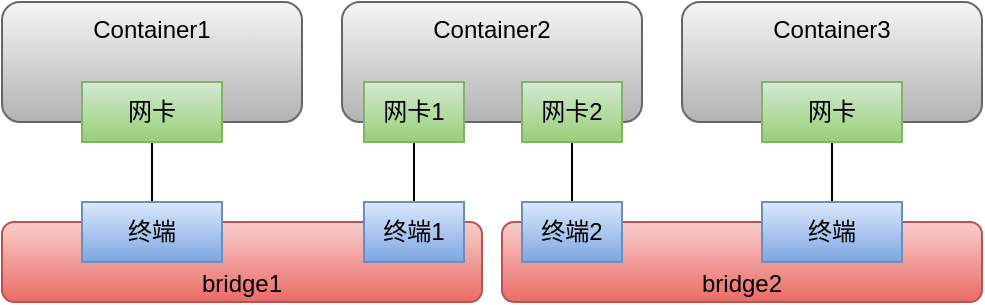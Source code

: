 <mxfile version="21.2.8" type="device">
  <diagram name="原理" id="2p9RjubmjUR03VWtuXiu">
    <mxGraphModel dx="918" dy="634" grid="1" gridSize="10" guides="1" tooltips="1" connect="1" arrows="1" fold="1" page="1" pageScale="1" pageWidth="827" pageHeight="1169" math="0" shadow="0">
      <root>
        <mxCell id="0" />
        <mxCell id="1" parent="0" />
        <mxCell id="R0dfF9_XK71j3bc-1hLq-1" value="Container1" style="rounded=1;whiteSpace=wrap;html=1;verticalAlign=top;fillColor=#f5f5f5;strokeColor=#666666;gradientColor=#b3b3b3;" vertex="1" parent="1">
          <mxGeometry x="170" y="160" width="150" height="60" as="geometry" />
        </mxCell>
        <mxCell id="R0dfF9_XK71j3bc-1hLq-15" style="edgeStyle=orthogonalEdgeStyle;rounded=0;orthogonalLoop=1;jettySize=auto;html=1;exitX=0.5;exitY=1;exitDx=0;exitDy=0;entryX=0.5;entryY=0;entryDx=0;entryDy=0;endArrow=none;endFill=0;" edge="1" parent="1" source="R0dfF9_XK71j3bc-1hLq-2" target="R0dfF9_XK71j3bc-1hLq-10">
          <mxGeometry relative="1" as="geometry" />
        </mxCell>
        <mxCell id="R0dfF9_XK71j3bc-1hLq-2" value="网卡" style="rounded=0;whiteSpace=wrap;html=1;fillColor=#d5e8d4;gradientColor=#97d077;strokeColor=#82b366;" vertex="1" parent="1">
          <mxGeometry x="210" y="200" width="70" height="30" as="geometry" />
        </mxCell>
        <mxCell id="R0dfF9_XK71j3bc-1hLq-3" value="Container2" style="rounded=1;whiteSpace=wrap;html=1;verticalAlign=top;fillColor=#f5f5f5;strokeColor=#666666;gradientColor=#b3b3b3;" vertex="1" parent="1">
          <mxGeometry x="340" y="160" width="150" height="60" as="geometry" />
        </mxCell>
        <mxCell id="R0dfF9_XK71j3bc-1hLq-16" style="edgeStyle=orthogonalEdgeStyle;rounded=0;orthogonalLoop=1;jettySize=auto;html=1;exitX=0.5;exitY=1;exitDx=0;exitDy=0;entryX=0.5;entryY=0;entryDx=0;entryDy=0;endArrow=none;endFill=0;" edge="1" parent="1" source="R0dfF9_XK71j3bc-1hLq-4" target="R0dfF9_XK71j3bc-1hLq-11">
          <mxGeometry relative="1" as="geometry" />
        </mxCell>
        <mxCell id="R0dfF9_XK71j3bc-1hLq-4" value="网卡1" style="rounded=0;whiteSpace=wrap;html=1;fillColor=#d5e8d4;gradientColor=#97d077;strokeColor=#82b366;" vertex="1" parent="1">
          <mxGeometry x="351" y="200" width="50" height="30" as="geometry" />
        </mxCell>
        <mxCell id="R0dfF9_XK71j3bc-1hLq-5" value="Container3" style="rounded=1;whiteSpace=wrap;html=1;verticalAlign=top;fillColor=#f5f5f5;strokeColor=#666666;gradientColor=#b3b3b3;" vertex="1" parent="1">
          <mxGeometry x="510" y="160" width="150" height="60" as="geometry" />
        </mxCell>
        <mxCell id="R0dfF9_XK71j3bc-1hLq-18" style="edgeStyle=orthogonalEdgeStyle;rounded=0;orthogonalLoop=1;jettySize=auto;html=1;exitX=0.5;exitY=1;exitDx=0;exitDy=0;entryX=0.5;entryY=0;entryDx=0;entryDy=0;endArrow=none;endFill=0;" edge="1" parent="1" source="R0dfF9_XK71j3bc-1hLq-6" target="R0dfF9_XK71j3bc-1hLq-14">
          <mxGeometry relative="1" as="geometry" />
        </mxCell>
        <mxCell id="R0dfF9_XK71j3bc-1hLq-6" value="网卡" style="rounded=0;whiteSpace=wrap;html=1;fillColor=#d5e8d4;gradientColor=#97d077;strokeColor=#82b366;" vertex="1" parent="1">
          <mxGeometry x="550" y="200" width="70" height="30" as="geometry" />
        </mxCell>
        <mxCell id="R0dfF9_XK71j3bc-1hLq-17" style="edgeStyle=orthogonalEdgeStyle;rounded=0;orthogonalLoop=1;jettySize=auto;html=1;exitX=0.5;exitY=1;exitDx=0;exitDy=0;entryX=0.5;entryY=0;entryDx=0;entryDy=0;endArrow=none;endFill=0;" edge="1" parent="1" source="R0dfF9_XK71j3bc-1hLq-7" target="R0dfF9_XK71j3bc-1hLq-13">
          <mxGeometry relative="1" as="geometry" />
        </mxCell>
        <mxCell id="R0dfF9_XK71j3bc-1hLq-7" value="网卡2" style="rounded=0;whiteSpace=wrap;html=1;fillColor=#d5e8d4;gradientColor=#97d077;strokeColor=#82b366;" vertex="1" parent="1">
          <mxGeometry x="430" y="200" width="50" height="30" as="geometry" />
        </mxCell>
        <mxCell id="R0dfF9_XK71j3bc-1hLq-8" value="bridge1" style="rounded=1;whiteSpace=wrap;html=1;verticalAlign=bottom;fillColor=#f8cecc;gradientColor=#ea6b66;strokeColor=#b85450;" vertex="1" parent="1">
          <mxGeometry x="170" y="270" width="240" height="40" as="geometry" />
        </mxCell>
        <mxCell id="R0dfF9_XK71j3bc-1hLq-10" value="终端" style="rounded=0;whiteSpace=wrap;html=1;fillColor=#dae8fc;gradientColor=#7ea6e0;strokeColor=#6c8ebf;" vertex="1" parent="1">
          <mxGeometry x="210" y="260" width="70" height="30" as="geometry" />
        </mxCell>
        <mxCell id="R0dfF9_XK71j3bc-1hLq-11" value="终端1" style="rounded=0;whiteSpace=wrap;html=1;fillColor=#dae8fc;gradientColor=#7ea6e0;strokeColor=#6c8ebf;" vertex="1" parent="1">
          <mxGeometry x="351" y="260" width="50" height="30" as="geometry" />
        </mxCell>
        <mxCell id="R0dfF9_XK71j3bc-1hLq-12" value="bridge2" style="rounded=1;whiteSpace=wrap;html=1;verticalAlign=bottom;fillColor=#f8cecc;gradientColor=#ea6b66;strokeColor=#b85450;" vertex="1" parent="1">
          <mxGeometry x="420" y="270" width="240" height="40" as="geometry" />
        </mxCell>
        <mxCell id="R0dfF9_XK71j3bc-1hLq-13" value="终端2" style="rounded=0;whiteSpace=wrap;html=1;fillColor=#dae8fc;gradientColor=#7ea6e0;strokeColor=#6c8ebf;" vertex="1" parent="1">
          <mxGeometry x="430" y="260" width="50" height="30" as="geometry" />
        </mxCell>
        <mxCell id="R0dfF9_XK71j3bc-1hLq-14" value="终端" style="rounded=0;whiteSpace=wrap;html=1;fillColor=#dae8fc;gradientColor=#7ea6e0;strokeColor=#6c8ebf;" vertex="1" parent="1">
          <mxGeometry x="550" y="260" width="70" height="30" as="geometry" />
        </mxCell>
      </root>
    </mxGraphModel>
  </diagram>
</mxfile>
